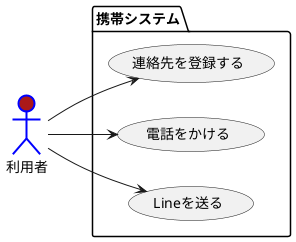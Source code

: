 @startuml ユースケース図
left to right direction
actor 利用者 #ab1919;line:Blue;line.bold;
package 携帯システム {
usecase 連絡先を登録する
usecase 電話をかける
usecase Lineを送る
}
利用者 --> 連絡先を登録する
利用者 --> 電話をかける
利用者 --> Lineを送る
@enduml